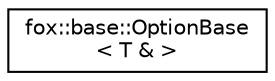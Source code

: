 digraph "Graphical Class Hierarchy"
{
 // LATEX_PDF_SIZE
  edge [fontname="Helvetica",fontsize="10",labelfontname="Helvetica",labelfontsize="10"];
  node [fontname="Helvetica",fontsize="10",shape=record];
  rankdir="LR";
  Node0 [label="fox::base::OptionBase\l\< T & \>",height=0.2,width=0.4,color="black", fillcolor="white", style="filled",URL="$classfox_1_1base_1_1OptionBase_3_01T_01_6_01_4.html",tooltip=" "];
}
